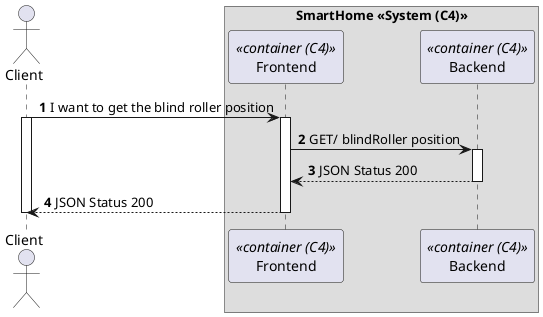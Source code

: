 @startuml
'https://plantuml.com/sequence-diagram
!pragma layout smetana

autonumber

actor "Client" as User


box "SmartHome <<System (C4)>>"
    participant "Frontend" as FE<<container (C4)>>
    participant "Backend" as SV<<container (C4)>>
end box

User -> FE : I want to get the blind roller position
activate FE
activate User

FE -> SV : GET/ blindRoller position
activate SV

SV --> FE : JSON Status 200
deactivate SV

FE --> User : JSON Status 200
deactivate FE
deactivate User

@enduml